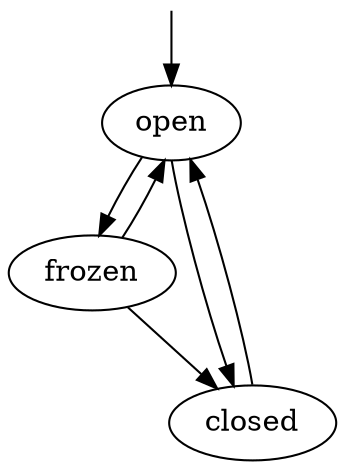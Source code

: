 digraph G {
  start [label="", fixedsize="false", width=0, height=0, shape=none];

  start -> open;
  open -> { frozen closed };
  frozen -> { open closed };
  closed -> open;
}
